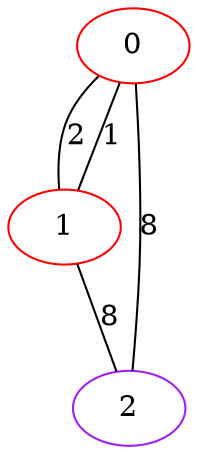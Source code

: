 graph "" {
0 [color=red, weight=1];
1 [color=red, weight=1];
2 [color=purple, weight=4];
0 -- 1  [key=0, label=2];
0 -- 1  [key=1, label=1];
0 -- 2  [key=0, label=8];
1 -- 2  [key=0, label=8];
}

